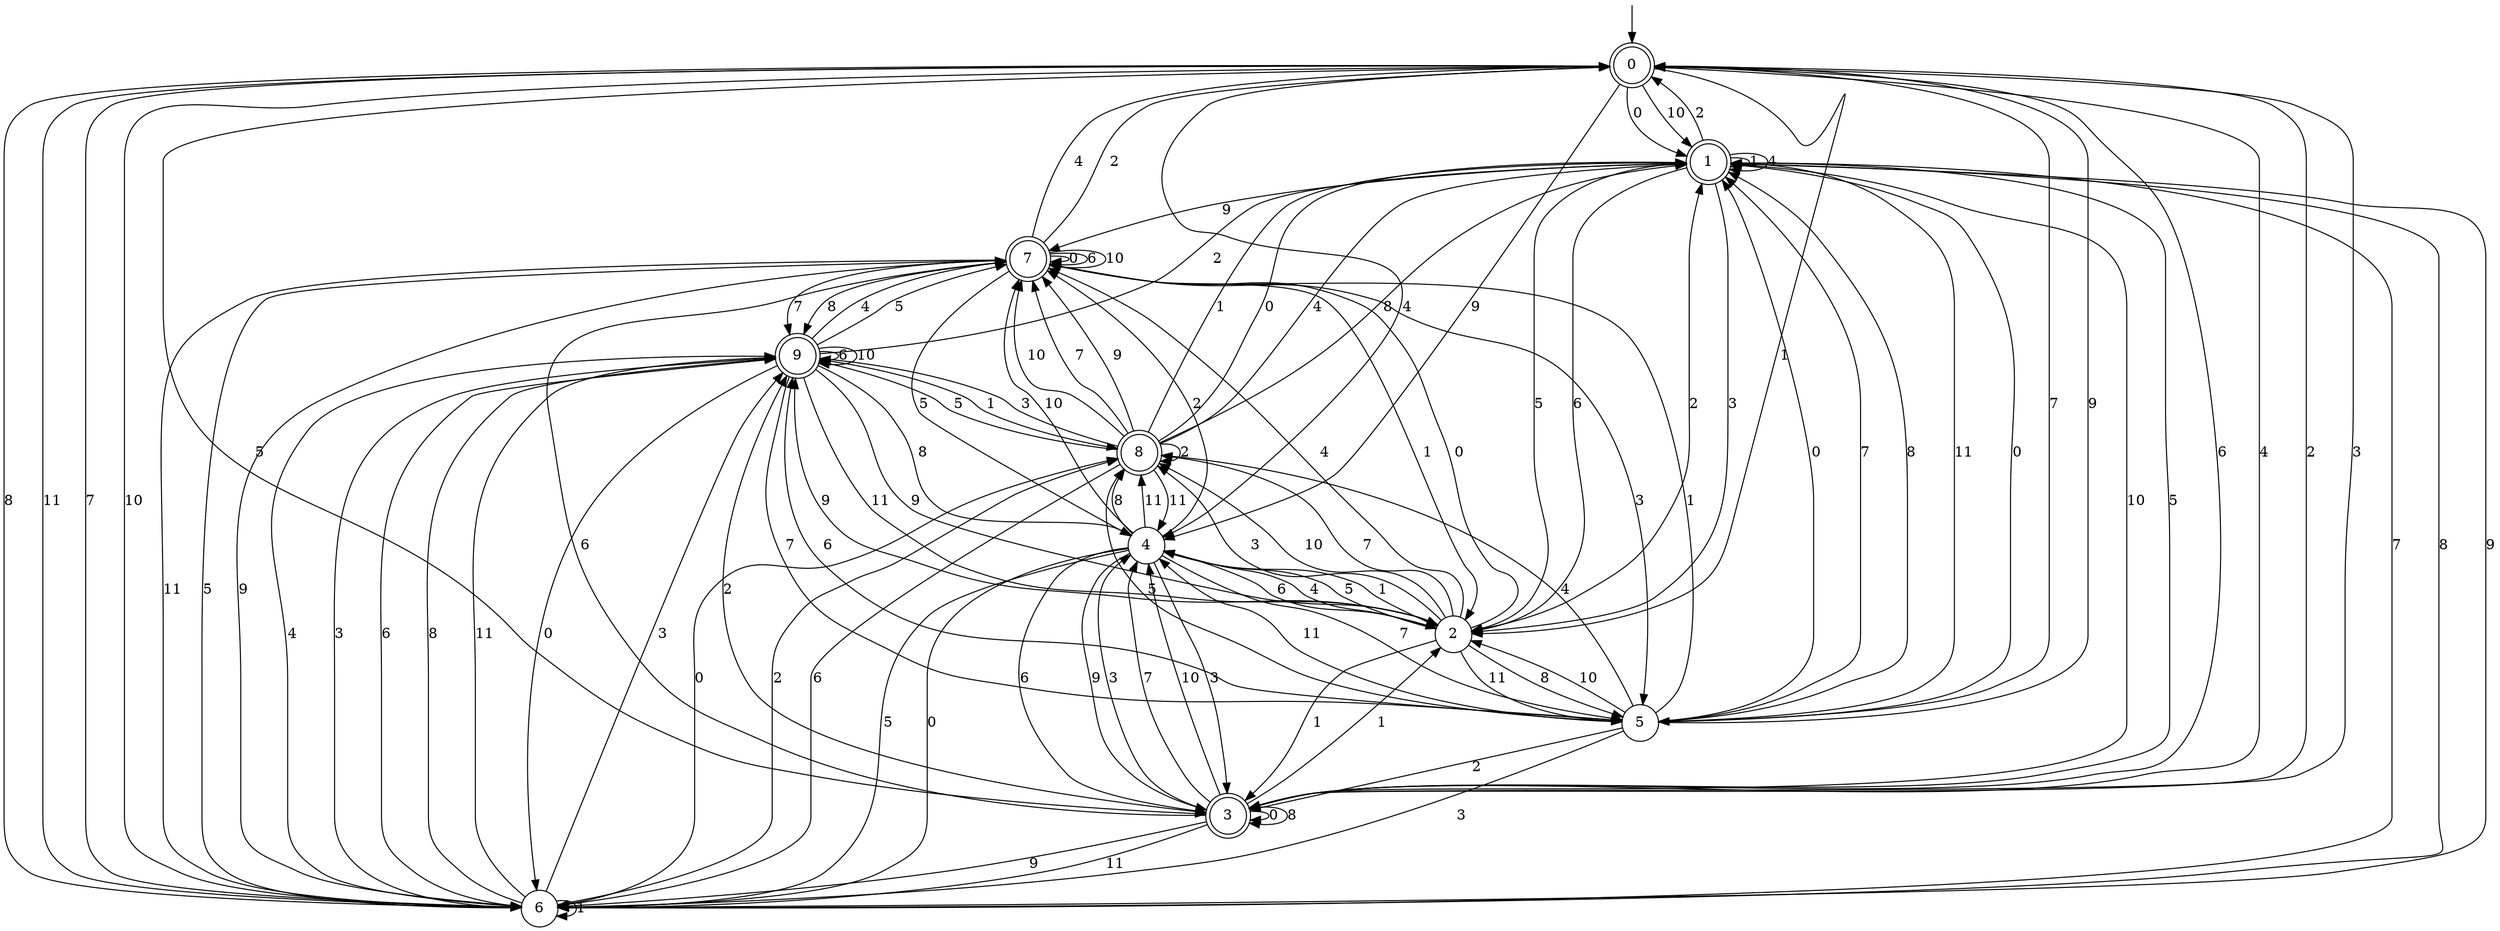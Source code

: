 digraph g {

	s0 [shape="doublecircle" label="0"];
	s1 [shape="doublecircle" label="1"];
	s2 [shape="circle" label="2"];
	s3 [shape="doublecircle" label="3"];
	s4 [shape="circle" label="4"];
	s5 [shape="circle" label="5"];
	s6 [shape="circle" label="6"];
	s7 [shape="doublecircle" label="7"];
	s8 [shape="doublecircle" label="8"];
	s9 [shape="doublecircle" label="9"];
	s0 -> s1 [label="0"];
	s0 -> s2 [label="1"];
	s0 -> s3 [label="2"];
	s0 -> s3 [label="3"];
	s0 -> s4 [label="4"];
	s0 -> s3 [label="5"];
	s0 -> s3 [label="6"];
	s0 -> s5 [label="7"];
	s0 -> s6 [label="8"];
	s0 -> s4 [label="9"];
	s0 -> s1 [label="10"];
	s0 -> s6 [label="11"];
	s1 -> s5 [label="0"];
	s1 -> s1 [label="1"];
	s1 -> s0 [label="2"];
	s1 -> s2 [label="3"];
	s1 -> s1 [label="4"];
	s1 -> s2 [label="5"];
	s1 -> s2 [label="6"];
	s1 -> s6 [label="7"];
	s1 -> s6 [label="8"];
	s1 -> s7 [label="9"];
	s1 -> s3 [label="10"];
	s1 -> s5 [label="11"];
	s2 -> s7 [label="0"];
	s2 -> s3 [label="1"];
	s2 -> s1 [label="2"];
	s2 -> s8 [label="3"];
	s2 -> s7 [label="4"];
	s2 -> s4 [label="5"];
	s2 -> s4 [label="6"];
	s2 -> s8 [label="7"];
	s2 -> s5 [label="8"];
	s2 -> s9 [label="9"];
	s2 -> s8 [label="10"];
	s2 -> s5 [label="11"];
	s3 -> s3 [label="0"];
	s3 -> s2 [label="1"];
	s3 -> s9 [label="2"];
	s3 -> s4 [label="3"];
	s3 -> s0 [label="4"];
	s3 -> s1 [label="5"];
	s3 -> s7 [label="6"];
	s3 -> s4 [label="7"];
	s3 -> s3 [label="8"];
	s3 -> s6 [label="9"];
	s3 -> s4 [label="10"];
	s3 -> s6 [label="11"];
	s4 -> s6 [label="0"];
	s4 -> s2 [label="1"];
	s4 -> s7 [label="2"];
	s4 -> s3 [label="3"];
	s4 -> s2 [label="4"];
	s4 -> s6 [label="5"];
	s4 -> s3 [label="6"];
	s4 -> s5 [label="7"];
	s4 -> s8 [label="8"];
	s4 -> s3 [label="9"];
	s4 -> s7 [label="10"];
	s4 -> s8 [label="11"];
	s5 -> s1 [label="0"];
	s5 -> s7 [label="1"];
	s5 -> s3 [label="2"];
	s5 -> s6 [label="3"];
	s5 -> s8 [label="4"];
	s5 -> s8 [label="5"];
	s5 -> s9 [label="6"];
	s5 -> s1 [label="7"];
	s5 -> s1 [label="8"];
	s5 -> s0 [label="9"];
	s5 -> s2 [label="10"];
	s5 -> s4 [label="11"];
	s6 -> s8 [label="0"];
	s6 -> s6 [label="1"];
	s6 -> s8 [label="2"];
	s6 -> s9 [label="3"];
	s6 -> s9 [label="4"];
	s6 -> s7 [label="5"];
	s6 -> s9 [label="6"];
	s6 -> s0 [label="7"];
	s6 -> s9 [label="8"];
	s6 -> s1 [label="9"];
	s6 -> s0 [label="10"];
	s6 -> s9 [label="11"];
	s7 -> s7 [label="0"];
	s7 -> s2 [label="1"];
	s7 -> s0 [label="2"];
	s7 -> s5 [label="3"];
	s7 -> s0 [label="4"];
	s7 -> s4 [label="5"];
	s7 -> s7 [label="6"];
	s7 -> s9 [label="7"];
	s7 -> s9 [label="8"];
	s7 -> s6 [label="9"];
	s7 -> s7 [label="10"];
	s7 -> s6 [label="11"];
	s8 -> s1 [label="0"];
	s8 -> s1 [label="1"];
	s8 -> s8 [label="2"];
	s8 -> s9 [label="3"];
	s8 -> s1 [label="4"];
	s8 -> s9 [label="5"];
	s8 -> s6 [label="6"];
	s8 -> s7 [label="7"];
	s8 -> s1 [label="8"];
	s8 -> s7 [label="9"];
	s8 -> s7 [label="10"];
	s8 -> s4 [label="11"];
	s9 -> s6 [label="0"];
	s9 -> s8 [label="1"];
	s9 -> s1 [label="2"];
	s9 -> s6 [label="3"];
	s9 -> s7 [label="4"];
	s9 -> s7 [label="5"];
	s9 -> s9 [label="6"];
	s9 -> s5 [label="7"];
	s9 -> s4 [label="8"];
	s9 -> s2 [label="9"];
	s9 -> s9 [label="10"];
	s9 -> s2 [label="11"];

__start0 [label="" shape="none" width="0" height="0"];
__start0 -> s0;

}
